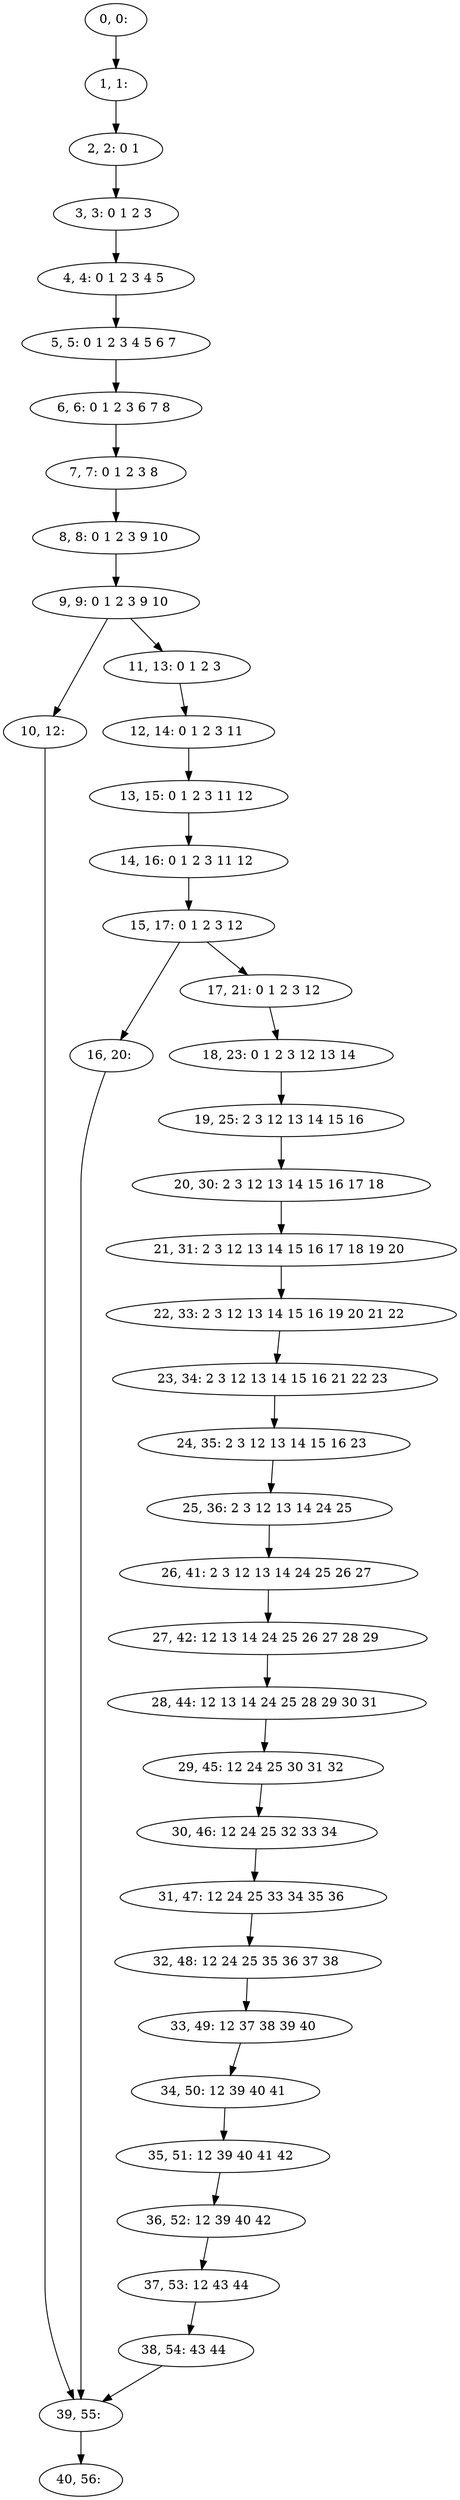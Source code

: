digraph G {
0[label="0, 0: "];
1[label="1, 1: "];
2[label="2, 2: 0 1 "];
3[label="3, 3: 0 1 2 3 "];
4[label="4, 4: 0 1 2 3 4 5 "];
5[label="5, 5: 0 1 2 3 4 5 6 7 "];
6[label="6, 6: 0 1 2 3 6 7 8 "];
7[label="7, 7: 0 1 2 3 8 "];
8[label="8, 8: 0 1 2 3 9 10 "];
9[label="9, 9: 0 1 2 3 9 10 "];
10[label="10, 12: "];
11[label="11, 13: 0 1 2 3 "];
12[label="12, 14: 0 1 2 3 11 "];
13[label="13, 15: 0 1 2 3 11 12 "];
14[label="14, 16: 0 1 2 3 11 12 "];
15[label="15, 17: 0 1 2 3 12 "];
16[label="16, 20: "];
17[label="17, 21: 0 1 2 3 12 "];
18[label="18, 23: 0 1 2 3 12 13 14 "];
19[label="19, 25: 2 3 12 13 14 15 16 "];
20[label="20, 30: 2 3 12 13 14 15 16 17 18 "];
21[label="21, 31: 2 3 12 13 14 15 16 17 18 19 20 "];
22[label="22, 33: 2 3 12 13 14 15 16 19 20 21 22 "];
23[label="23, 34: 2 3 12 13 14 15 16 21 22 23 "];
24[label="24, 35: 2 3 12 13 14 15 16 23 "];
25[label="25, 36: 2 3 12 13 14 24 25 "];
26[label="26, 41: 2 3 12 13 14 24 25 26 27 "];
27[label="27, 42: 12 13 14 24 25 26 27 28 29 "];
28[label="28, 44: 12 13 14 24 25 28 29 30 31 "];
29[label="29, 45: 12 24 25 30 31 32 "];
30[label="30, 46: 12 24 25 32 33 34 "];
31[label="31, 47: 12 24 25 33 34 35 36 "];
32[label="32, 48: 12 24 25 35 36 37 38 "];
33[label="33, 49: 12 37 38 39 40 "];
34[label="34, 50: 12 39 40 41 "];
35[label="35, 51: 12 39 40 41 42 "];
36[label="36, 52: 12 39 40 42 "];
37[label="37, 53: 12 43 44 "];
38[label="38, 54: 43 44 "];
39[label="39, 55: "];
40[label="40, 56: "];
0->1 ;
1->2 ;
2->3 ;
3->4 ;
4->5 ;
5->6 ;
6->7 ;
7->8 ;
8->9 ;
9->10 ;
9->11 ;
10->39 ;
11->12 ;
12->13 ;
13->14 ;
14->15 ;
15->16 ;
15->17 ;
16->39 ;
17->18 ;
18->19 ;
19->20 ;
20->21 ;
21->22 ;
22->23 ;
23->24 ;
24->25 ;
25->26 ;
26->27 ;
27->28 ;
28->29 ;
29->30 ;
30->31 ;
31->32 ;
32->33 ;
33->34 ;
34->35 ;
35->36 ;
36->37 ;
37->38 ;
38->39 ;
39->40 ;
}

